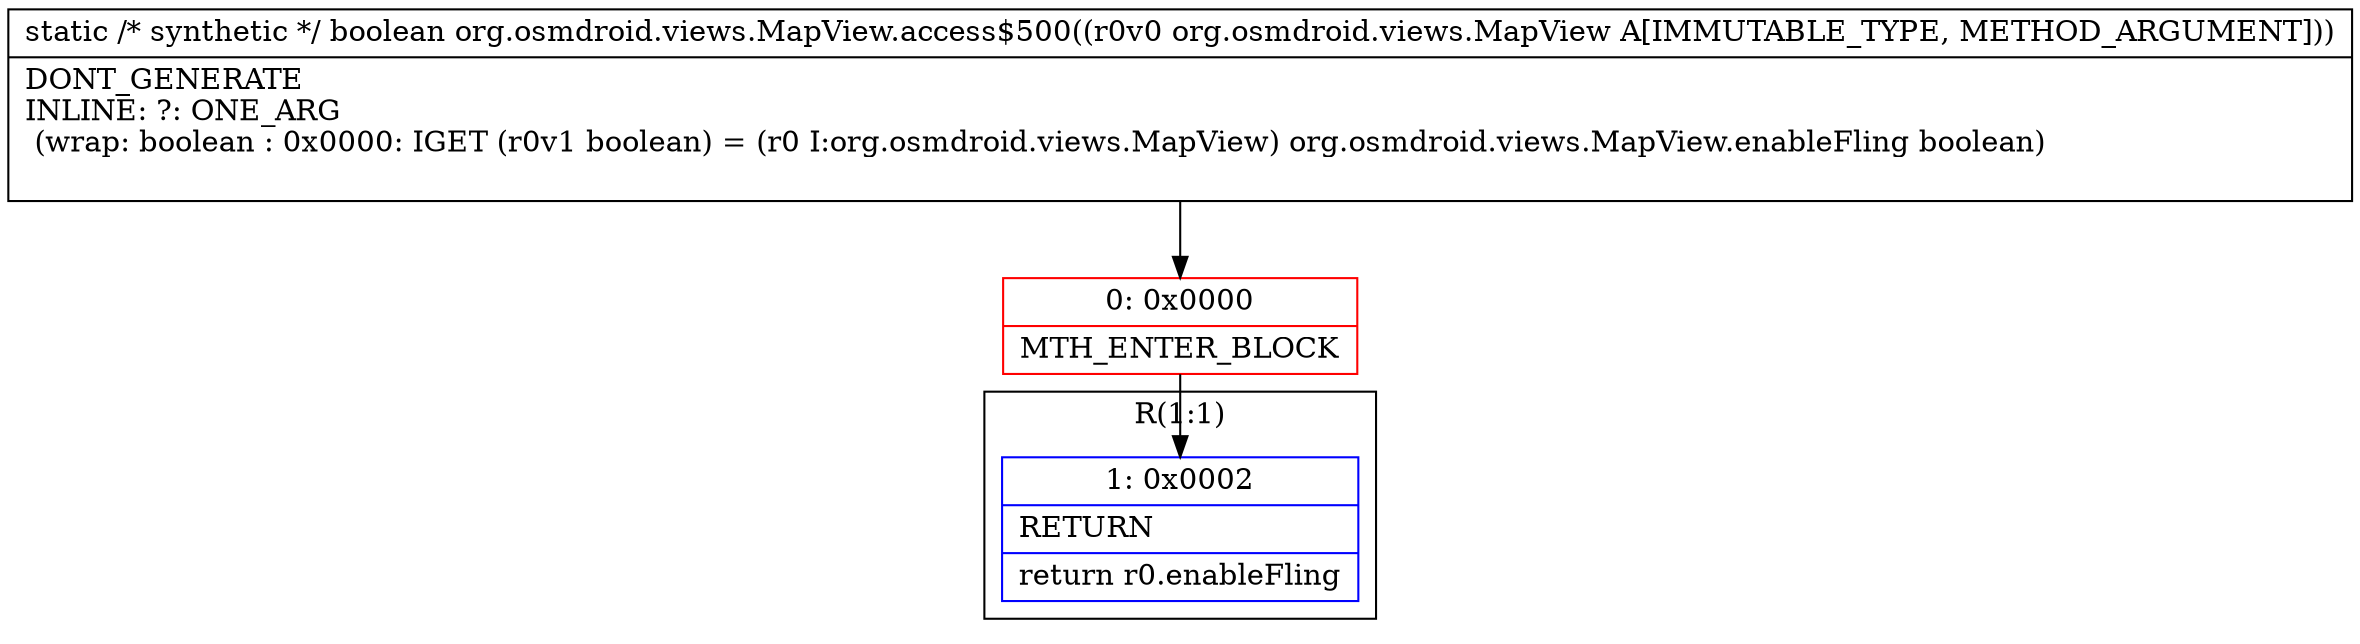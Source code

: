 digraph "CFG fororg.osmdroid.views.MapView.access$500(Lorg\/osmdroid\/views\/MapView;)Z" {
subgraph cluster_Region_98293384 {
label = "R(1:1)";
node [shape=record,color=blue];
Node_1 [shape=record,label="{1\:\ 0x0002|RETURN\l|return r0.enableFling\l}"];
}
Node_0 [shape=record,color=red,label="{0\:\ 0x0000|MTH_ENTER_BLOCK\l}"];
MethodNode[shape=record,label="{static \/* synthetic *\/ boolean org.osmdroid.views.MapView.access$500((r0v0 org.osmdroid.views.MapView A[IMMUTABLE_TYPE, METHOD_ARGUMENT]))  | DONT_GENERATE\lINLINE: ?: ONE_ARG  \l  (wrap: boolean : 0x0000: IGET  (r0v1 boolean) = (r0 I:org.osmdroid.views.MapView) org.osmdroid.views.MapView.enableFling boolean)\l\l}"];
MethodNode -> Node_0;
Node_0 -> Node_1;
}

